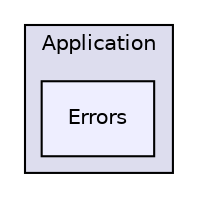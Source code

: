 digraph G {
  compound=true
  node [ fontsize=10, fontname="Helvetica"];
  edge [ labelfontsize=9, labelfontname="Helvetica"];
  subgraph clusterdir_b1c8786112fc0e61cd7f6750fda9fe97 {
    graph [ bgcolor="#ddddee", pencolor="black", label="Application" fontname="Helvetica", fontsize=10, URL="dir_b1c8786112fc0e61cd7f6750fda9fe97.html"]
  dir_07b077be9874fc018b0249960bff64d3 [shape=box, label="Errors", style="filled", fillcolor="#eeeeff", pencolor="black", URL="dir_07b077be9874fc018b0249960bff64d3.html"];
  }
}
